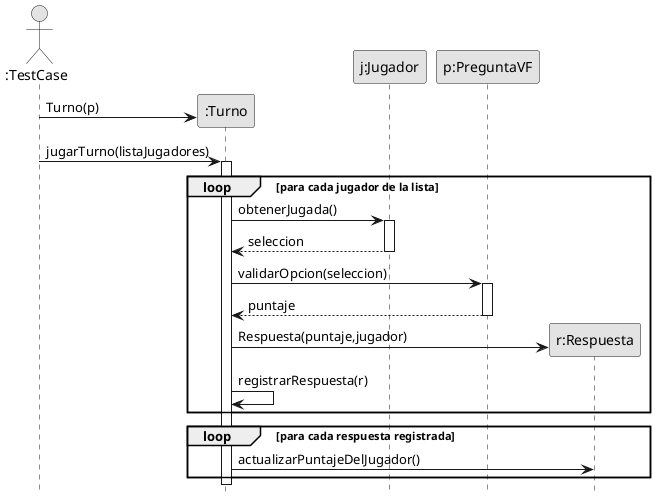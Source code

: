 @startuml testCase1
skinparam monochrome true
hide footbox
skinparam classAttributeIconSize 0


actor ":TestCase" as g
participant ":Turno" as t
participant "j:Jugador" as j
participant "p:PreguntaVF" as p
participant "r:Respuesta" as r


create t
g -> t: Turno(p)


g -> t: jugarTurno(listaJugadores)
activate t
loop para cada jugador de la lista
    t -> j: obtenerJugada()
    activate j
        t <-- j: seleccion
    deactivate j

    t -> p: validarOpcion(seleccion)
    activate p

        t <-- p: puntaje
    deactivate p
    create r
    t -> r: Respuesta(puntaje,jugador)
    t -> t: registrarRespuesta(r)

end


loop para cada respuesta registrada
    t -> r: actualizarPuntajeDelJugador()
end

deactivate t
@enduml